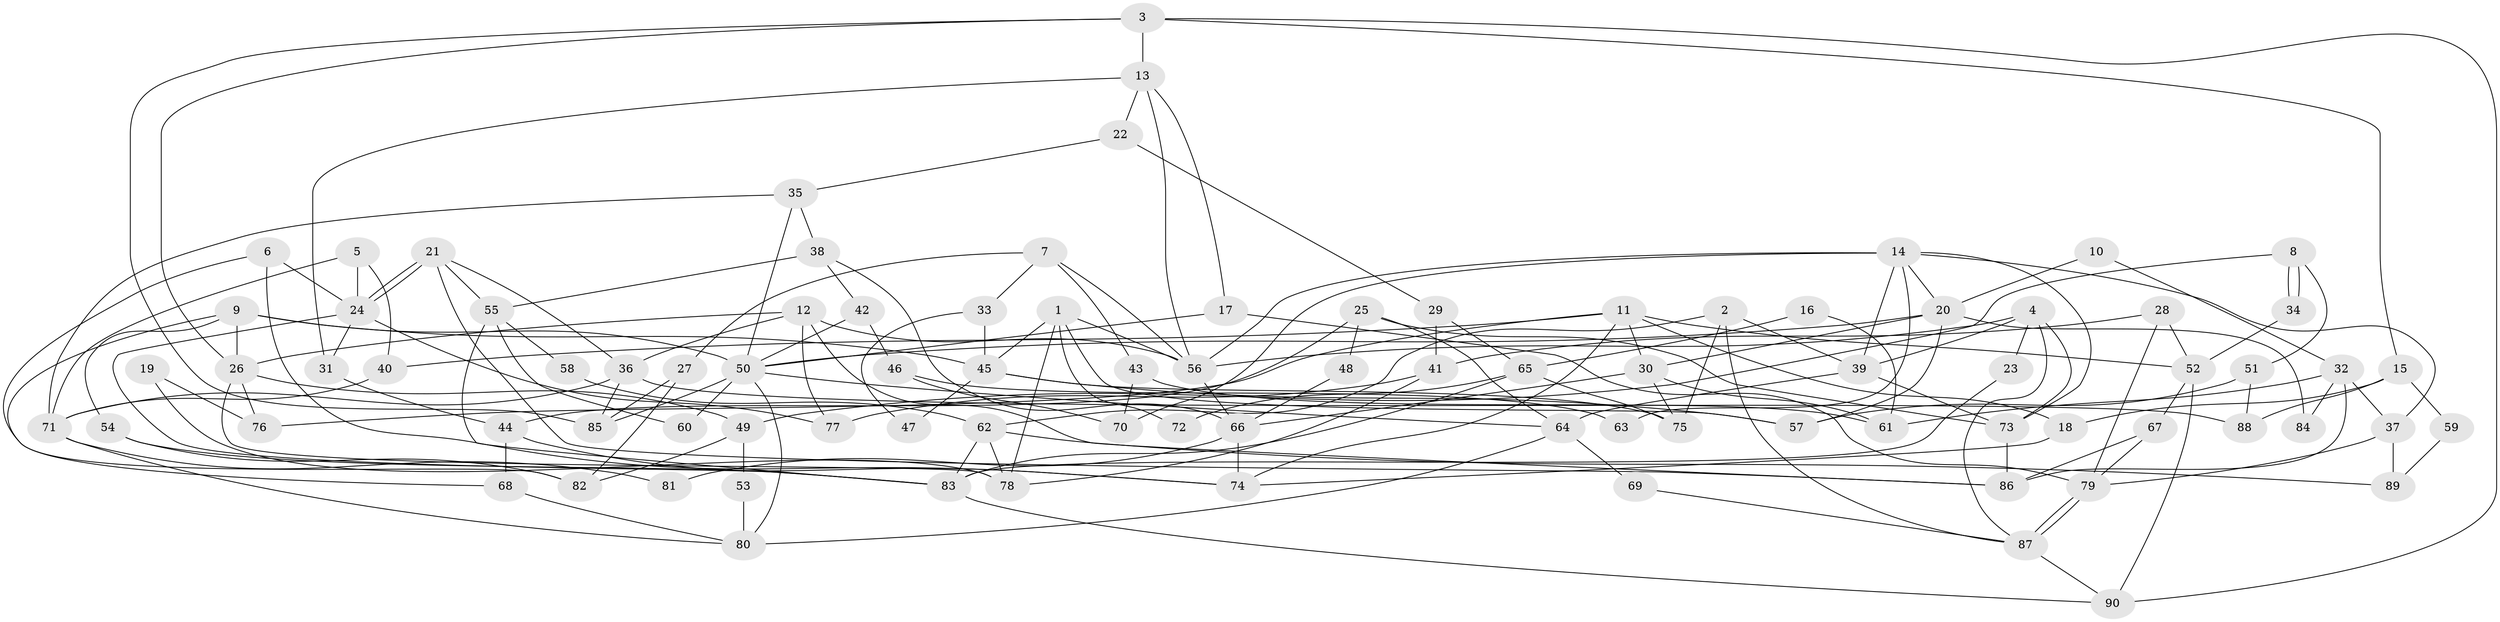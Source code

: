 // Generated by graph-tools (version 1.1) at 2025/02/03/09/25 03:02:12]
// undirected, 90 vertices, 180 edges
graph export_dot {
graph [start="1"]
  node [color=gray90,style=filled];
  1;
  2;
  3;
  4;
  5;
  6;
  7;
  8;
  9;
  10;
  11;
  12;
  13;
  14;
  15;
  16;
  17;
  18;
  19;
  20;
  21;
  22;
  23;
  24;
  25;
  26;
  27;
  28;
  29;
  30;
  31;
  32;
  33;
  34;
  35;
  36;
  37;
  38;
  39;
  40;
  41;
  42;
  43;
  44;
  45;
  46;
  47;
  48;
  49;
  50;
  51;
  52;
  53;
  54;
  55;
  56;
  57;
  58;
  59;
  60;
  61;
  62;
  63;
  64;
  65;
  66;
  67;
  68;
  69;
  70;
  71;
  72;
  73;
  74;
  75;
  76;
  77;
  78;
  79;
  80;
  81;
  82;
  83;
  84;
  85;
  86;
  87;
  88;
  89;
  90;
  1 -- 56;
  1 -- 45;
  1 -- 57;
  1 -- 72;
  1 -- 78;
  2 -- 87;
  2 -- 39;
  2 -- 62;
  2 -- 75;
  3 -- 90;
  3 -- 13;
  3 -- 15;
  3 -- 26;
  3 -- 85;
  4 -- 56;
  4 -- 87;
  4 -- 23;
  4 -- 39;
  4 -- 73;
  5 -- 24;
  5 -- 40;
  5 -- 71;
  6 -- 24;
  6 -- 74;
  6 -- 82;
  7 -- 27;
  7 -- 56;
  7 -- 33;
  7 -- 43;
  8 -- 49;
  8 -- 34;
  8 -- 34;
  8 -- 51;
  9 -- 50;
  9 -- 26;
  9 -- 45;
  9 -- 54;
  9 -- 68;
  10 -- 20;
  10 -- 32;
  11 -- 30;
  11 -- 74;
  11 -- 18;
  11 -- 40;
  11 -- 52;
  11 -- 76;
  12 -- 36;
  12 -- 77;
  12 -- 26;
  12 -- 56;
  12 -- 86;
  13 -- 56;
  13 -- 17;
  13 -- 22;
  13 -- 31;
  14 -- 73;
  14 -- 20;
  14 -- 37;
  14 -- 39;
  14 -- 56;
  14 -- 63;
  14 -- 70;
  15 -- 18;
  15 -- 59;
  15 -- 88;
  16 -- 61;
  16 -- 65;
  17 -- 79;
  17 -- 50;
  18 -- 74;
  19 -- 76;
  19 -- 78;
  20 -- 50;
  20 -- 57;
  20 -- 30;
  20 -- 84;
  21 -- 86;
  21 -- 24;
  21 -- 24;
  21 -- 36;
  21 -- 55;
  22 -- 35;
  22 -- 29;
  23 -- 83;
  24 -- 83;
  24 -- 31;
  24 -- 77;
  25 -- 64;
  25 -- 73;
  25 -- 44;
  25 -- 48;
  26 -- 49;
  26 -- 76;
  26 -- 78;
  27 -- 82;
  27 -- 85;
  28 -- 41;
  28 -- 52;
  28 -- 79;
  29 -- 65;
  29 -- 41;
  30 -- 75;
  30 -- 61;
  30 -- 66;
  31 -- 44;
  32 -- 37;
  32 -- 86;
  32 -- 61;
  32 -- 84;
  33 -- 45;
  33 -- 47;
  34 -- 52;
  35 -- 50;
  35 -- 71;
  35 -- 38;
  36 -- 85;
  36 -- 71;
  36 -- 88;
  37 -- 79;
  37 -- 89;
  38 -- 66;
  38 -- 42;
  38 -- 55;
  39 -- 64;
  39 -- 73;
  40 -- 71;
  41 -- 78;
  41 -- 77;
  42 -- 50;
  42 -- 46;
  43 -- 61;
  43 -- 70;
  44 -- 68;
  44 -- 74;
  45 -- 57;
  45 -- 47;
  45 -- 75;
  46 -- 70;
  46 -- 63;
  48 -- 66;
  49 -- 82;
  49 -- 53;
  50 -- 64;
  50 -- 80;
  50 -- 60;
  50 -- 85;
  51 -- 88;
  51 -- 57;
  52 -- 67;
  52 -- 90;
  53 -- 80;
  54 -- 83;
  54 -- 82;
  55 -- 58;
  55 -- 60;
  55 -- 83;
  56 -- 66;
  58 -- 62;
  59 -- 89;
  62 -- 78;
  62 -- 83;
  62 -- 89;
  64 -- 80;
  64 -- 69;
  65 -- 75;
  65 -- 83;
  65 -- 72;
  66 -- 74;
  66 -- 81;
  67 -- 86;
  67 -- 79;
  68 -- 80;
  69 -- 87;
  71 -- 80;
  71 -- 81;
  73 -- 86;
  79 -- 87;
  79 -- 87;
  83 -- 90;
  87 -- 90;
}
